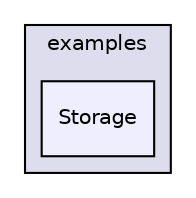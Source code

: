 digraph "libraries/AP_HAL/examples/Storage" {
  compound=true
  node [ fontsize="10", fontname="Helvetica"];
  edge [ labelfontsize="10", labelfontname="Helvetica"];
  subgraph clusterdir_f7f5157e56f55124705528a97fcdff61 {
    graph [ bgcolor="#ddddee", pencolor="black", label="examples" fontname="Helvetica", fontsize="10", URL="dir_f7f5157e56f55124705528a97fcdff61.html"]
  dir_09440f59fc839aa0c64fd67f42fc8ba0 [shape=box, label="Storage", style="filled", fillcolor="#eeeeff", pencolor="black", URL="dir_09440f59fc839aa0c64fd67f42fc8ba0.html"];
  }
}
